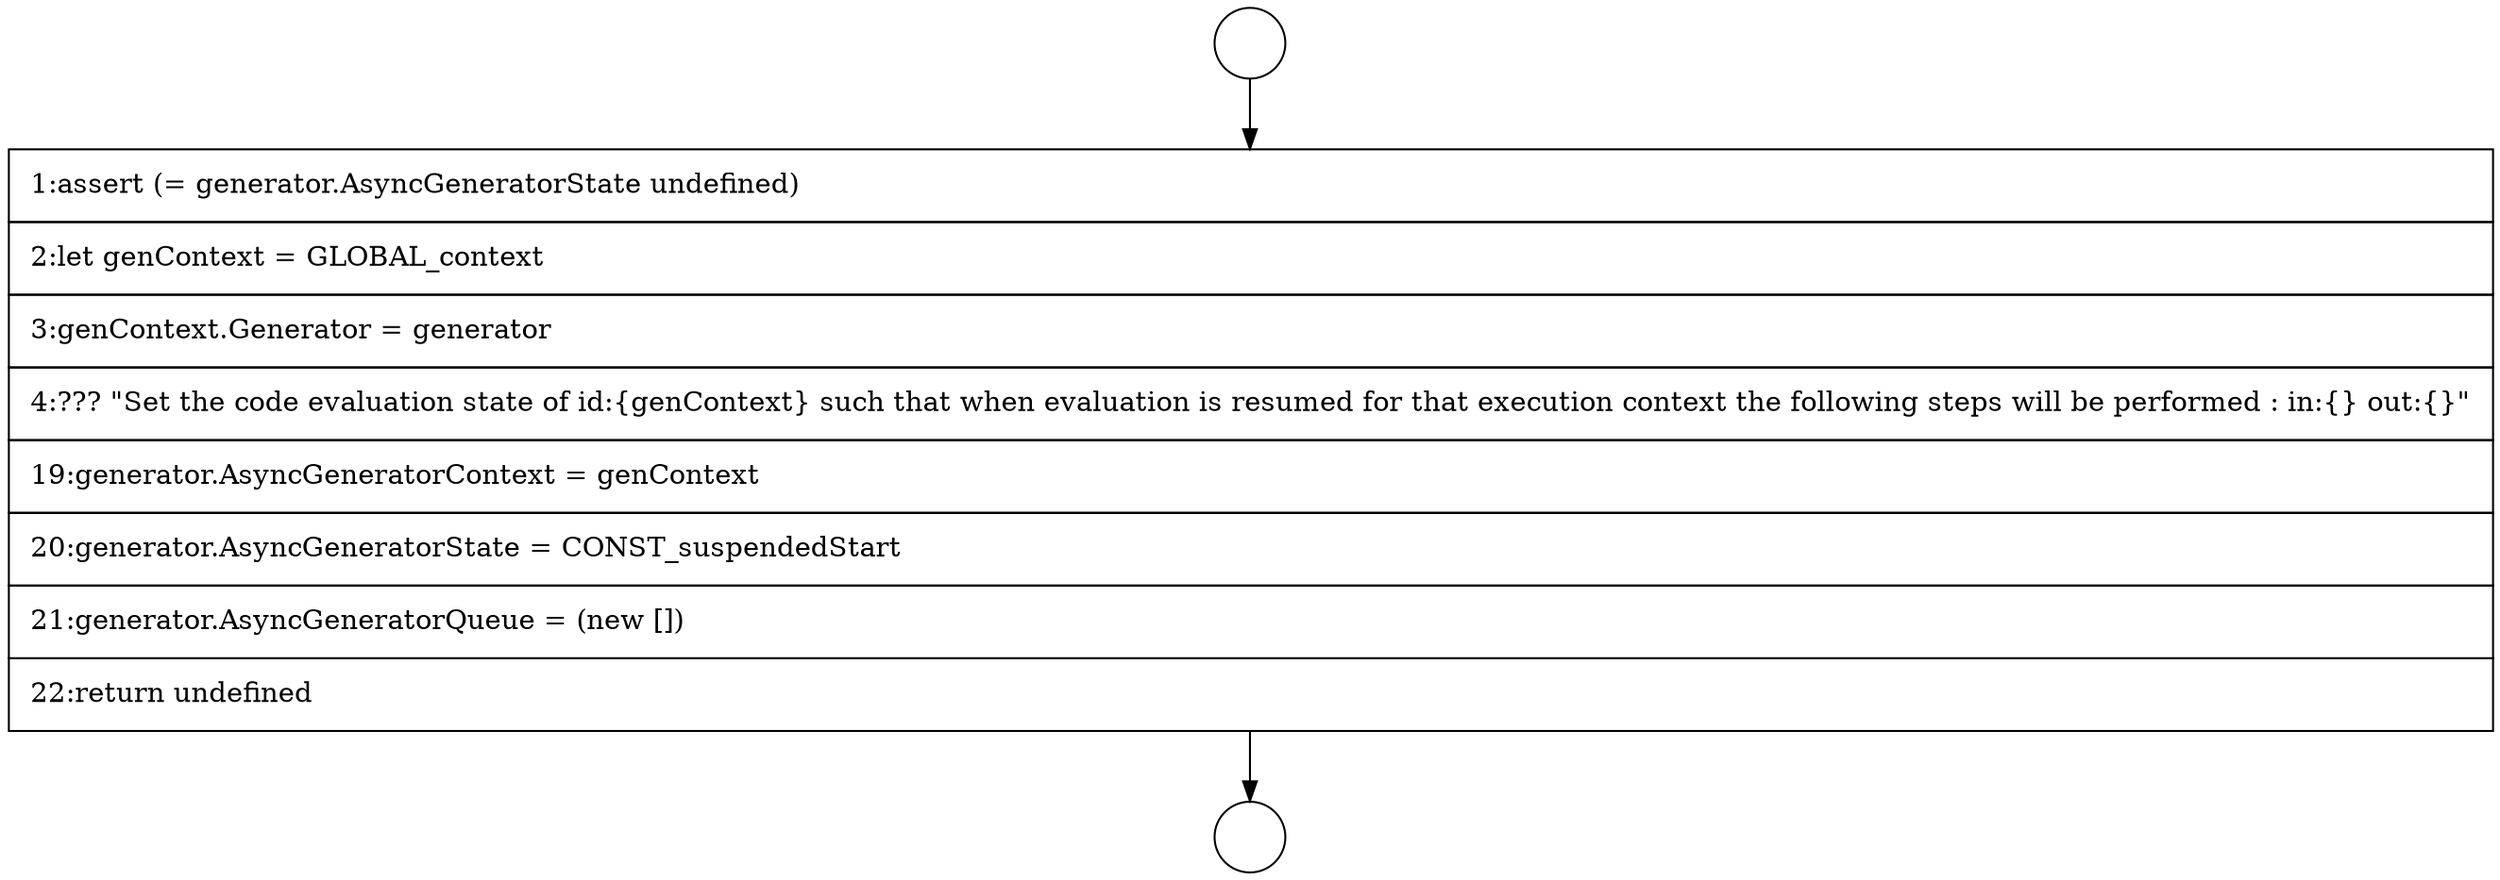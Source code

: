 digraph {
  node19273 [shape=circle label=" " color="black" fillcolor="white" style=filled]
  node19275 [shape=none, margin=0, label=<<font color="black">
    <table border="0" cellborder="1" cellspacing="0" cellpadding="10">
      <tr><td align="left">1:assert (= generator.AsyncGeneratorState undefined)</td></tr>
      <tr><td align="left">2:let genContext = GLOBAL_context</td></tr>
      <tr><td align="left">3:genContext.Generator = generator</td></tr>
      <tr><td align="left">4:??? &quot;Set the code evaluation state of id:{genContext} such that when evaluation is resumed for that execution context the following steps will be performed : in:{} out:{}&quot;</td></tr>
      <tr><td align="left">19:generator.AsyncGeneratorContext = genContext</td></tr>
      <tr><td align="left">20:generator.AsyncGeneratorState = CONST_suspendedStart</td></tr>
      <tr><td align="left">21:generator.AsyncGeneratorQueue = (new [])</td></tr>
      <tr><td align="left">22:return undefined</td></tr>
    </table>
  </font>> color="black" fillcolor="white" style=filled]
  node19274 [shape=circle label=" " color="black" fillcolor="white" style=filled]
  node19273 -> node19275 [ color="black"]
  node19275 -> node19274 [ color="black"]
}
